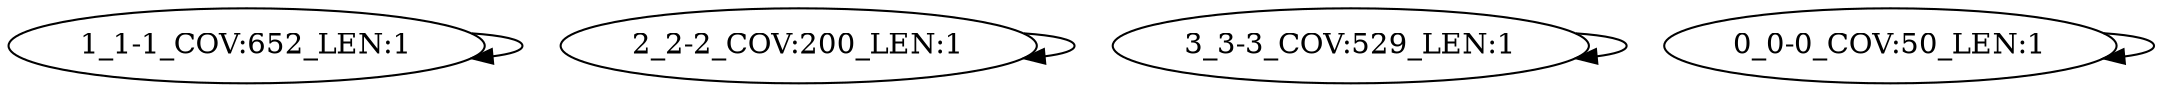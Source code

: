 digraph G {
    "1_1-1_COV:652_LEN:1" -> "1_1-1_COV:652_LEN:1";
    "2_2-2_COV:200_LEN:1" -> "2_2-2_COV:200_LEN:1";
    "3_3-3_COV:529_LEN:1" -> "3_3-3_COV:529_LEN:1";
    "0_0-0_COV:50_LEN:1" -> "0_0-0_COV:50_LEN:1";
}
